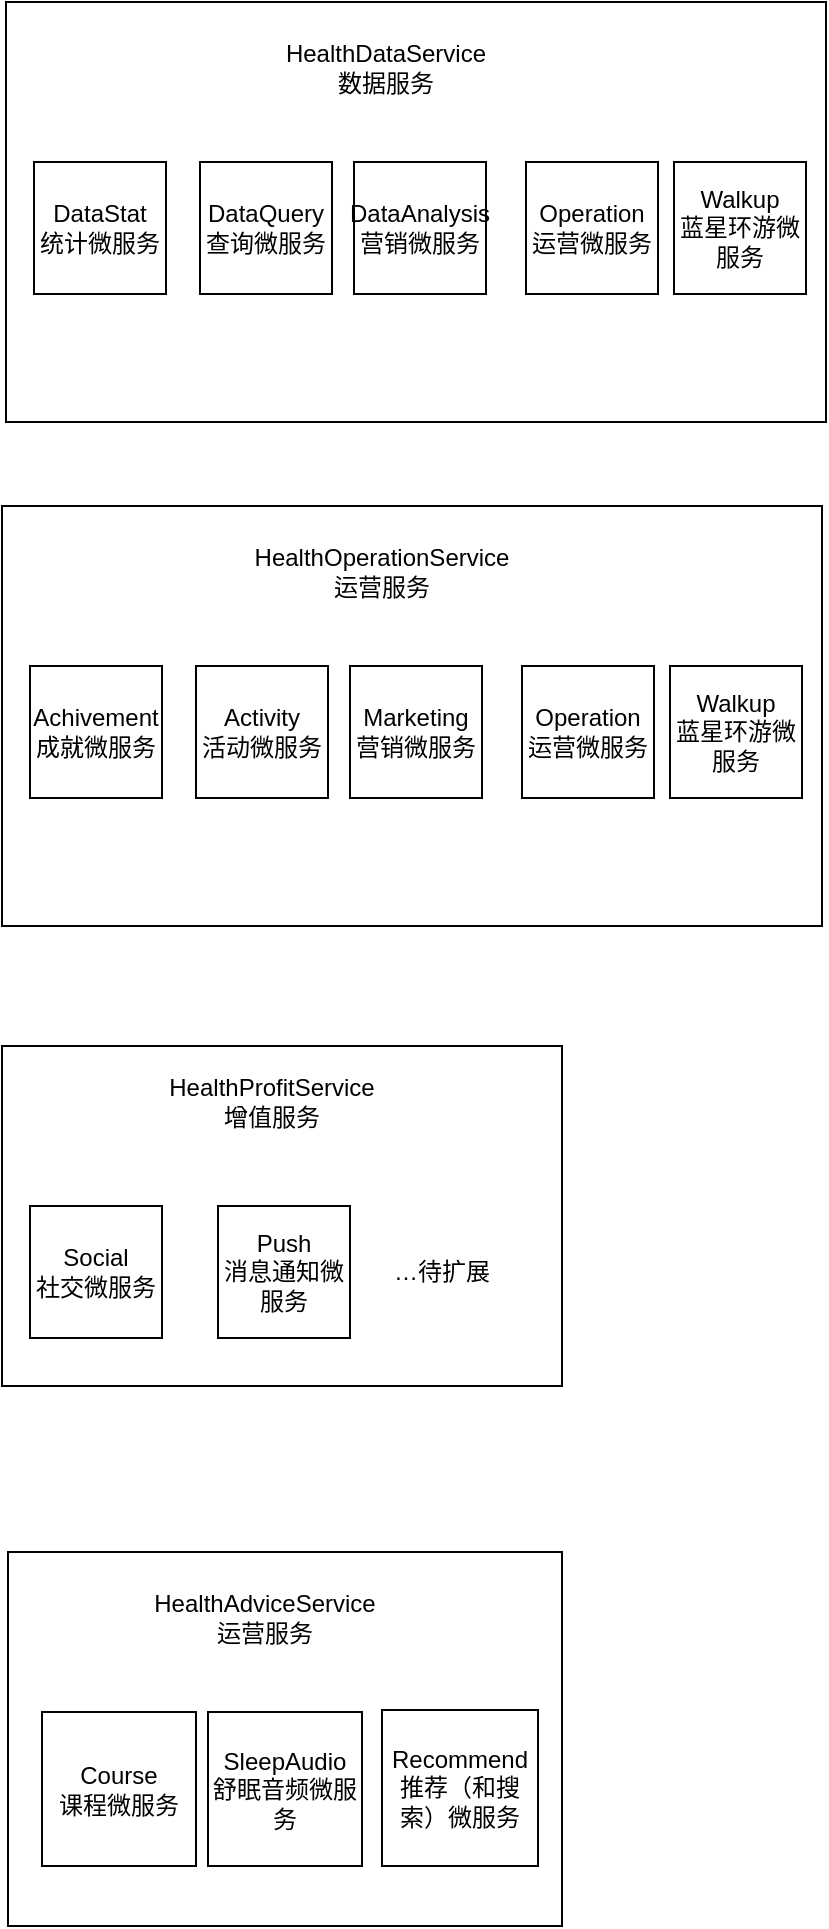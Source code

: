<mxfile version="23.0.0" type="github">
  <diagram name="第 1 页" id="c6XIci1Z70mTHckqBOms">
    <mxGraphModel dx="946" dy="613" grid="1" gridSize="10" guides="1" tooltips="1" connect="1" arrows="1" fold="1" page="1" pageScale="1" pageWidth="827" pageHeight="1169" math="0" shadow="0">
      <root>
        <mxCell id="0" />
        <mxCell id="1" parent="0" />
        <mxCell id="Q7i9cyMPgHQrG95dPjTk-5" value="" style="rounded=0;whiteSpace=wrap;html=1;" vertex="1" parent="1">
          <mxGeometry x="80" y="360" width="410" height="210" as="geometry" />
        </mxCell>
        <mxCell id="Q7i9cyMPgHQrG95dPjTk-8" value="" style="rounded=0;whiteSpace=wrap;html=1;" vertex="1" parent="1">
          <mxGeometry x="80" y="630" width="280" height="170" as="geometry" />
        </mxCell>
        <mxCell id="Q7i9cyMPgHQrG95dPjTk-9" value="HealthOperationService&lt;br style=&quot;border-color: var(--border-color);&quot;&gt;运营服务" style="text;html=1;strokeColor=none;fillColor=none;align=center;verticalAlign=middle;whiteSpace=wrap;rounded=0;" vertex="1" parent="1">
          <mxGeometry x="100" y="375" width="340" height="35" as="geometry" />
        </mxCell>
        <mxCell id="Q7i9cyMPgHQrG95dPjTk-10" value="Achivement&lt;br&gt;成就微服务&lt;br&gt;" style="whiteSpace=wrap;html=1;aspect=fixed;" vertex="1" parent="1">
          <mxGeometry x="94" y="440" width="66" height="66" as="geometry" />
        </mxCell>
        <mxCell id="Q7i9cyMPgHQrG95dPjTk-11" value="Activity&lt;br&gt;活动微服务" style="whiteSpace=wrap;html=1;aspect=fixed;" vertex="1" parent="1">
          <mxGeometry x="177" y="440" width="66" height="66" as="geometry" />
        </mxCell>
        <mxCell id="Q7i9cyMPgHQrG95dPjTk-12" value="Marketing&lt;br&gt;营销微服务" style="whiteSpace=wrap;html=1;aspect=fixed;" vertex="1" parent="1">
          <mxGeometry x="254" y="440" width="66" height="66" as="geometry" />
        </mxCell>
        <mxCell id="Q7i9cyMPgHQrG95dPjTk-13" value="Operation&lt;br&gt;运营微服务" style="whiteSpace=wrap;html=1;aspect=fixed;" vertex="1" parent="1">
          <mxGeometry x="340" y="440" width="66" height="66" as="geometry" />
        </mxCell>
        <mxCell id="Q7i9cyMPgHQrG95dPjTk-14" value="Walkup&lt;br&gt;蓝星环游微服务" style="whiteSpace=wrap;html=1;aspect=fixed;" vertex="1" parent="1">
          <mxGeometry x="414" y="440" width="66" height="66" as="geometry" />
        </mxCell>
        <mxCell id="Q7i9cyMPgHQrG95dPjTk-15" value="Social&lt;br&gt;社交微服务" style="whiteSpace=wrap;html=1;aspect=fixed;" vertex="1" parent="1">
          <mxGeometry x="94" y="710" width="66" height="66" as="geometry" />
        </mxCell>
        <mxCell id="Q7i9cyMPgHQrG95dPjTk-16" value="Push&lt;br&gt;消息通知微服务" style="whiteSpace=wrap;html=1;aspect=fixed;" vertex="1" parent="1">
          <mxGeometry x="188" y="710" width="66" height="66" as="geometry" />
        </mxCell>
        <mxCell id="Q7i9cyMPgHQrG95dPjTk-17" value="HealthProfitService&lt;br style=&quot;border-color: var(--border-color);&quot;&gt;增值服务" style="text;html=1;strokeColor=none;fillColor=none;align=center;verticalAlign=middle;whiteSpace=wrap;rounded=0;" vertex="1" parent="1">
          <mxGeometry x="110" y="640" width="210" height="35" as="geometry" />
        </mxCell>
        <mxCell id="Q7i9cyMPgHQrG95dPjTk-18" value="" style="rounded=0;whiteSpace=wrap;html=1;" vertex="1" parent="1">
          <mxGeometry x="83" y="883" width="277" height="187" as="geometry" />
        </mxCell>
        <mxCell id="Q7i9cyMPgHQrG95dPjTk-19" value="HealthAdviceService&lt;br style=&quot;border-color: var(--border-color);&quot;&gt;运营服务" style="text;html=1;strokeColor=none;fillColor=none;align=center;verticalAlign=middle;whiteSpace=wrap;rounded=0;" vertex="1" parent="1">
          <mxGeometry x="103" y="898" width="217" height="35" as="geometry" />
        </mxCell>
        <mxCell id="Q7i9cyMPgHQrG95dPjTk-20" value="Course&lt;br&gt;课程微服务" style="whiteSpace=wrap;html=1;aspect=fixed;" vertex="1" parent="1">
          <mxGeometry x="100" y="963" width="77" height="77" as="geometry" />
        </mxCell>
        <mxCell id="Q7i9cyMPgHQrG95dPjTk-21" value="SleepAudio&lt;br&gt;舒眠音频微服务" style="whiteSpace=wrap;html=1;aspect=fixed;" vertex="1" parent="1">
          <mxGeometry x="183" y="963" width="77" height="77" as="geometry" />
        </mxCell>
        <mxCell id="Q7i9cyMPgHQrG95dPjTk-22" value="Recommend推荐（和搜索）微服务" style="whiteSpace=wrap;html=1;aspect=fixed;" vertex="1" parent="1">
          <mxGeometry x="270" y="962" width="78" height="78" as="geometry" />
        </mxCell>
        <mxCell id="Q7i9cyMPgHQrG95dPjTk-27" value="…待扩展" style="text;html=1;strokeColor=none;fillColor=none;align=center;verticalAlign=middle;whiteSpace=wrap;rounded=0;" vertex="1" parent="1">
          <mxGeometry x="270" y="728" width="60" height="30" as="geometry" />
        </mxCell>
        <mxCell id="Q7i9cyMPgHQrG95dPjTk-28" value="" style="rounded=0;whiteSpace=wrap;html=1;" vertex="1" parent="1">
          <mxGeometry x="82" y="108" width="410" height="210" as="geometry" />
        </mxCell>
        <mxCell id="Q7i9cyMPgHQrG95dPjTk-29" value="HealthDataService&lt;br style=&quot;border-color: var(--border-color);&quot;&gt;数据服务" style="text;html=1;strokeColor=none;fillColor=none;align=center;verticalAlign=middle;whiteSpace=wrap;rounded=0;" vertex="1" parent="1">
          <mxGeometry x="102" y="123" width="340" height="35" as="geometry" />
        </mxCell>
        <mxCell id="Q7i9cyMPgHQrG95dPjTk-30" value="DataStat&lt;br&gt;统计微服务" style="whiteSpace=wrap;html=1;aspect=fixed;" vertex="1" parent="1">
          <mxGeometry x="96" y="188" width="66" height="66" as="geometry" />
        </mxCell>
        <mxCell id="Q7i9cyMPgHQrG95dPjTk-31" value="DataQuery查询微服务" style="whiteSpace=wrap;html=1;aspect=fixed;" vertex="1" parent="1">
          <mxGeometry x="179" y="188" width="66" height="66" as="geometry" />
        </mxCell>
        <mxCell id="Q7i9cyMPgHQrG95dPjTk-32" value="DataAnalysis&lt;br&gt;营销微服务" style="whiteSpace=wrap;html=1;aspect=fixed;" vertex="1" parent="1">
          <mxGeometry x="256" y="188" width="66" height="66" as="geometry" />
        </mxCell>
        <mxCell id="Q7i9cyMPgHQrG95dPjTk-33" value="Operation&lt;br&gt;运营微服务" style="whiteSpace=wrap;html=1;aspect=fixed;" vertex="1" parent="1">
          <mxGeometry x="342" y="188" width="66" height="66" as="geometry" />
        </mxCell>
        <mxCell id="Q7i9cyMPgHQrG95dPjTk-34" value="Walkup&lt;br&gt;蓝星环游微服务" style="whiteSpace=wrap;html=1;aspect=fixed;" vertex="1" parent="1">
          <mxGeometry x="416" y="188" width="66" height="66" as="geometry" />
        </mxCell>
      </root>
    </mxGraphModel>
  </diagram>
</mxfile>
